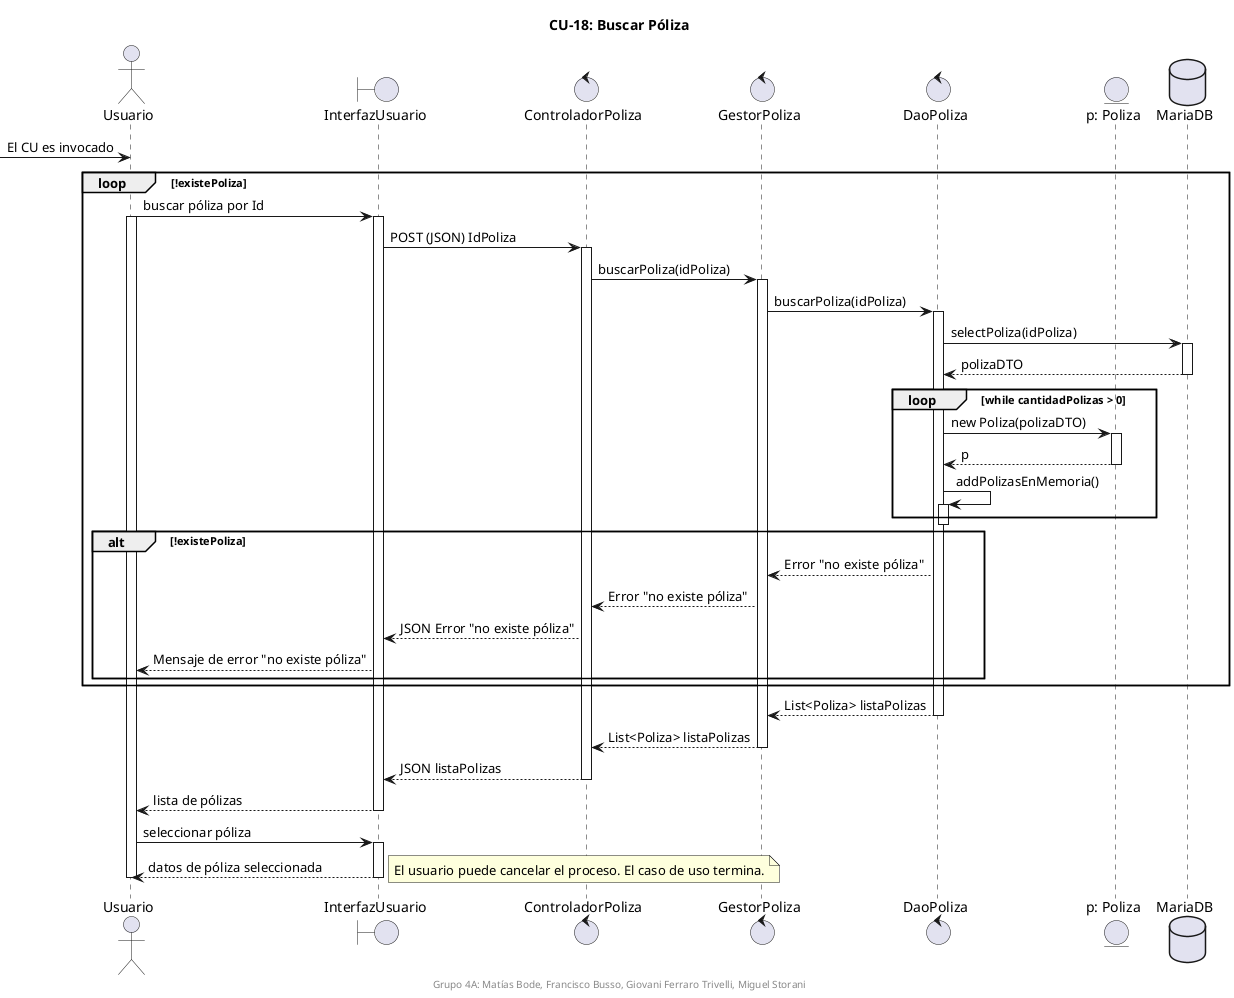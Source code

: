 @startuml

title CU-18: Buscar Póliza
center footer Grupo 4A: Matías Bode, Francisco Busso, Giovani Ferraro Trivelli, Miguel Storani

actor Usuario
boundary InterfazUsuario
control ControladorPoliza
control GestorPoliza
control DaoPoliza
entity "p: Poliza" as poliza
database MariaDB

-> Usuario : El CU es invocado

loop !existePoliza

Usuario -> InterfazUsuario : buscar póliza por Id
activate Usuario
activate InterfazUsuario

InterfazUsuario -> ControladorPoliza : POST (JSON) IdPoliza

activate ControladorPoliza
ControladorPoliza -> GestorPoliza : buscarPoliza(idPoliza)

activate GestorPoliza

GestorPoliza -> DaoPoliza : buscarPoliza(idPoliza)

activate DaoPoliza
DaoPoliza -> MariaDB : selectPoliza(idPoliza)
activate MariaDB
MariaDB --> DaoPoliza : polizaDTO
deactivate MariaDB
loop while cantidadPolizas > 0
	DaoPoliza -> poliza : new Poliza(polizaDTO)
	activate poliza
	poliza --> DaoPoliza : p
	deactivate poliza
	DaoPoliza -> DaoPoliza : addPolizasEnMemoria()
	activate DaoPoliza
end loop

activate DaoPoliza


deactivate DaoPoliza
alt !existePoliza
GestorPoliza <-- DaoPoliza : Error "no existe póliza"
ControladorPoliza <-- GestorPoliza : Error "no existe póliza"
InterfazUsuario <-- ControladorPoliza : JSON Error "no existe póliza"
Usuario <-- InterfazUsuario : Mensaje de error "no existe póliza"

end

end

GestorPoliza <-- DaoPoliza : List<Poliza> listaPolizas
deactivate DaoPoliza

ControladorPoliza <-- GestorPoliza : List<Poliza> listaPolizas
deactivate GestorPoliza

InterfazUsuario <-- ControladorPoliza : JSON listaPolizas
deactivate ControladorPoliza

Usuario <-- InterfazUsuario : lista de pólizas
deactivate InterfazUsuario

Usuario -> InterfazUsuario : seleccionar póliza
activate InterfazUsuario
Usuario <-- InterfazUsuario : datos de póliza seleccionada
deactivate InterfazUsuario

deactivate Usuario

note right
	El usuario puede cancelar el proceso. El caso de uso termina.
end note

@enduml
